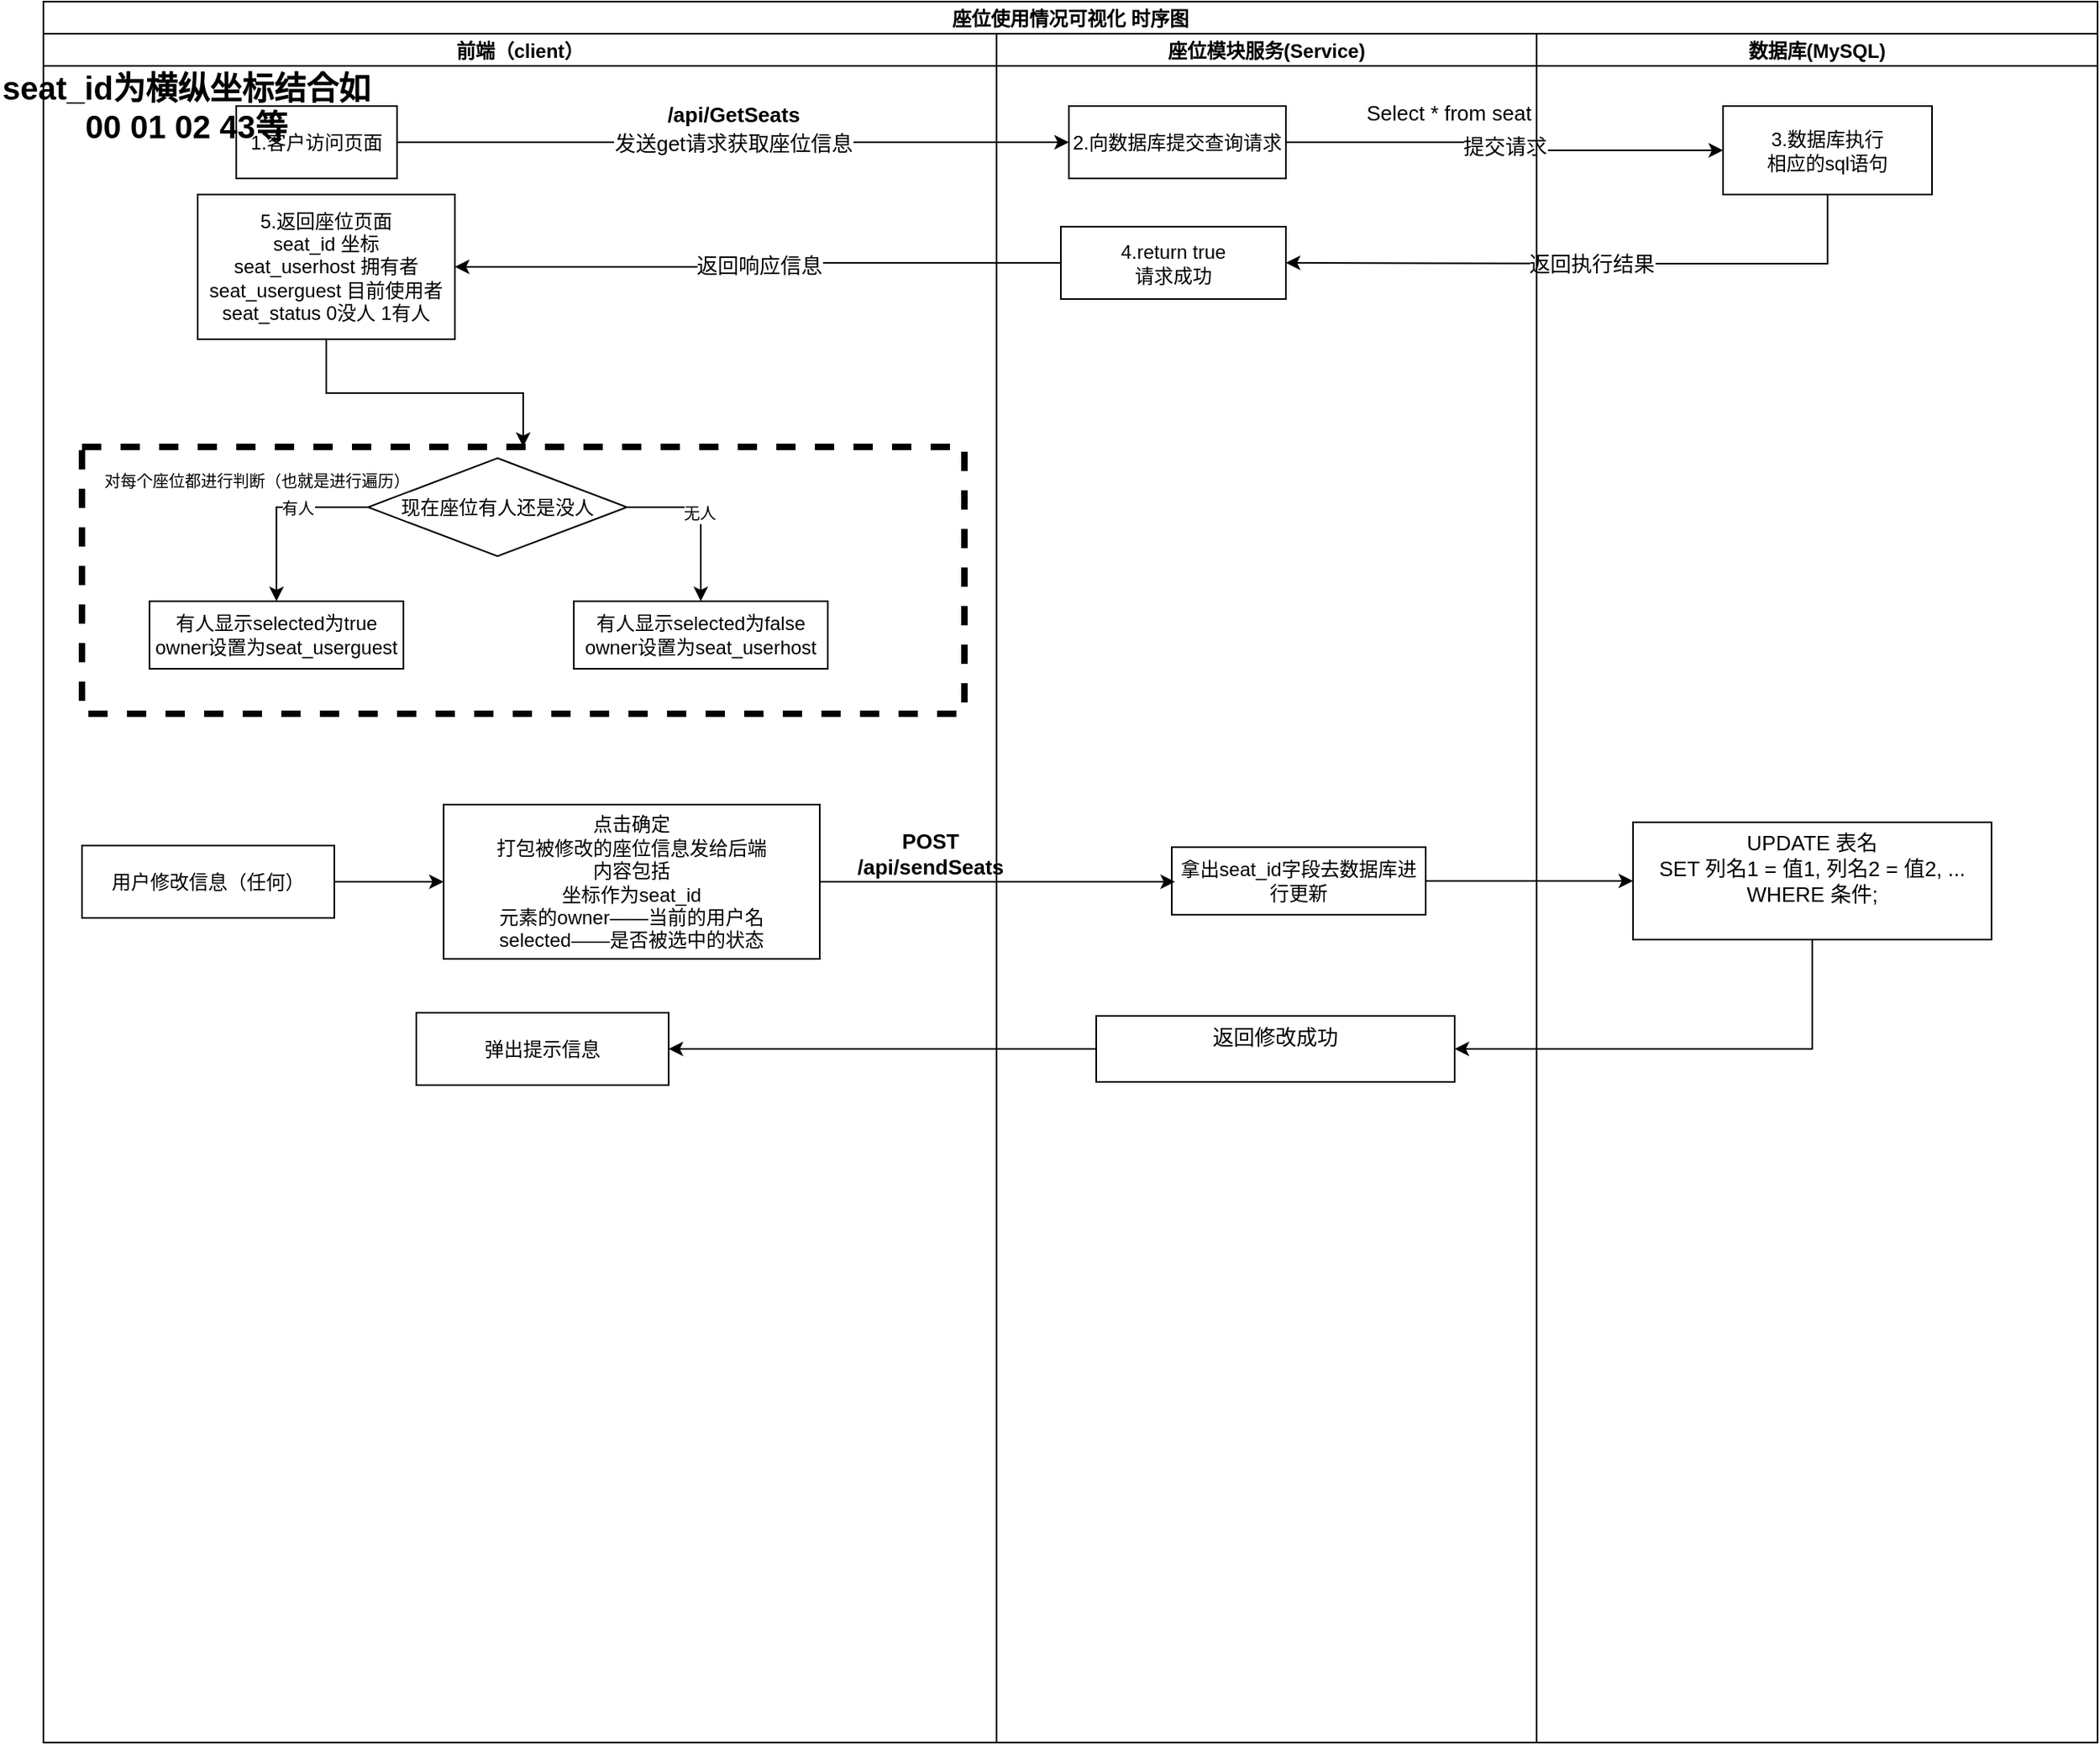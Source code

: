 <mxfile version="15.8.4" type="device" pages="3"><diagram id="prtHgNgQTEPvFCAcTncT" name="座位使用情况可视化"><mxGraphModel dx="1974" dy="1224" grid="0" gridSize="10" guides="1" tooltips="1" connect="1" arrows="1" fold="1" page="0" pageScale="1" pageWidth="827" pageHeight="1169" math="0" shadow="0"><root><mxCell id="0"/><mxCell id="1" parent="0"/><mxCell id="Lxk1IPuW394Er8YOrYIt-1" value="座位使用情况可视化 时序图" style="swimlane;childLayout=stackLayout;resizeParent=1;resizeParentMax=0;startSize=20;" parent="1" vertex="1"><mxGeometry x="10" y="70" width="1278" height="1083" as="geometry"/></mxCell><mxCell id="Lxk1IPuW394Er8YOrYIt-2" value="前端（client）" style="swimlane;startSize=20;" parent="Lxk1IPuW394Er8YOrYIt-1" vertex="1"><mxGeometry y="20" width="593" height="1063" as="geometry"/></mxCell><mxCell id="Lxk1IPuW394Er8YOrYIt-5" value="1.客户访问页面" style="rounded=0;whiteSpace=wrap;html=1;" parent="Lxk1IPuW394Er8YOrYIt-2" vertex="1"><mxGeometry x="120" y="45" width="100" height="45" as="geometry"/></mxCell><mxCell id="JnZabSUCHOi-VSOp7AF3-26" value="&lt;b&gt;/api/GetSeats&lt;/b&gt;" style="text;html=1;align=center;verticalAlign=middle;resizable=0;points=[];autosize=1;strokeColor=none;fillColor=none;fontSize=13;" parent="Lxk1IPuW394Er8YOrYIt-2" vertex="1"><mxGeometry x="383" y="40" width="92" height="20" as="geometry"/></mxCell><mxCell id="lq-frwVsRI02sA1uopoy-15" style="edgeStyle=orthogonalEdgeStyle;rounded=0;orthogonalLoop=1;jettySize=auto;html=1;exitX=0.5;exitY=1;exitDx=0;exitDy=0;fontSize=10;" parent="Lxk1IPuW394Er8YOrYIt-2" source="JnZabSUCHOi-VSOp7AF3-62" target="lq-frwVsRI02sA1uopoy-3" edge="1"><mxGeometry relative="1" as="geometry"/></mxCell><mxCell id="JnZabSUCHOi-VSOp7AF3-62" value="5.返回座位页面&lt;br&gt;seat_id 坐标&lt;br&gt;seat_userhost 拥有者&lt;br&gt;seat_userguest 目前使用者&lt;br&gt;seat_status 0没人 1有人" style="rounded=0;whiteSpace=wrap;html=1;" parent="Lxk1IPuW394Er8YOrYIt-2" vertex="1"><mxGeometry x="96" y="100" width="160" height="90" as="geometry"/></mxCell><mxCell id="lq-frwVsRI02sA1uopoy-3" value="" style="rounded=0;whiteSpace=wrap;html=1;dashed=1;strokeWidth=4;" parent="Lxk1IPuW394Er8YOrYIt-2" vertex="1"><mxGeometry x="24" y="257" width="549" height="166" as="geometry"/></mxCell><mxCell id="lq-frwVsRI02sA1uopoy-4" value="&lt;font style=&quot;font-size: 10px&quot;&gt;对每个座位都进行判断（也就是进行遍历）&lt;/font&gt;" style="text;html=1;strokeColor=none;fillColor=none;align=center;verticalAlign=middle;whiteSpace=wrap;rounded=0;dashed=1;fontSize=20;" parent="Lxk1IPuW394Er8YOrYIt-2" vertex="1"><mxGeometry x="29" y="259" width="208" height="30" as="geometry"/></mxCell><mxCell id="lq-frwVsRI02sA1uopoy-11" style="edgeStyle=orthogonalEdgeStyle;rounded=0;orthogonalLoop=1;jettySize=auto;html=1;exitX=0;exitY=0.5;exitDx=0;exitDy=0;fontSize=10;" parent="Lxk1IPuW394Er8YOrYIt-2" source="lq-frwVsRI02sA1uopoy-6" target="lq-frwVsRI02sA1uopoy-8" edge="1"><mxGeometry relative="1" as="geometry"/></mxCell><mxCell id="lq-frwVsRI02sA1uopoy-13" value="有人" style="edgeLabel;html=1;align=center;verticalAlign=middle;resizable=0;points=[];fontSize=10;" parent="lq-frwVsRI02sA1uopoy-11" vertex="1" connectable="0"><mxGeometry x="-0.238" relative="1" as="geometry"><mxPoint as="offset"/></mxGeometry></mxCell><mxCell id="lq-frwVsRI02sA1uopoy-12" style="edgeStyle=orthogonalEdgeStyle;rounded=0;orthogonalLoop=1;jettySize=auto;html=1;exitX=1;exitY=0.5;exitDx=0;exitDy=0;fontSize=10;" parent="Lxk1IPuW394Er8YOrYIt-2" source="lq-frwVsRI02sA1uopoy-6" target="lq-frwVsRI02sA1uopoy-9" edge="1"><mxGeometry relative="1" as="geometry"/></mxCell><mxCell id="lq-frwVsRI02sA1uopoy-14" value="无人" style="edgeLabel;html=1;align=center;verticalAlign=middle;resizable=0;points=[];fontSize=10;" parent="lq-frwVsRI02sA1uopoy-12" vertex="1" connectable="0"><mxGeometry x="-0.072" y="-1" relative="1" as="geometry"><mxPoint y="1" as="offset"/></mxGeometry></mxCell><mxCell id="lq-frwVsRI02sA1uopoy-6" value="&lt;font style=&quot;font-size: 12px;&quot;&gt;现在座位有人还是没人&lt;/font&gt;" style="rhombus;whiteSpace=wrap;html=1;fontSize=12;strokeWidth=1;" parent="Lxk1IPuW394Er8YOrYIt-2" vertex="1"><mxGeometry x="202" y="264" width="161" height="61" as="geometry"/></mxCell><mxCell id="lq-frwVsRI02sA1uopoy-8" value="有人显示selected为true&lt;br&gt;owner设置为seat_userguest" style="rounded=0;whiteSpace=wrap;html=1;" parent="Lxk1IPuW394Er8YOrYIt-2" vertex="1"><mxGeometry x="66" y="353" width="158" height="42" as="geometry"/></mxCell><mxCell id="lq-frwVsRI02sA1uopoy-9" value="有人显示selected为false&lt;br&gt;owner设置为seat_userhost" style="rounded=0;whiteSpace=wrap;html=1;" parent="Lxk1IPuW394Er8YOrYIt-2" vertex="1"><mxGeometry x="330" y="353" width="158" height="42" as="geometry"/></mxCell><mxCell id="lq-frwVsRI02sA1uopoy-18" style="edgeStyle=orthogonalEdgeStyle;rounded=0;orthogonalLoop=1;jettySize=auto;html=1;exitX=1;exitY=0.5;exitDx=0;exitDy=0;fontSize=10;" parent="Lxk1IPuW394Er8YOrYIt-2" source="lq-frwVsRI02sA1uopoy-16" target="lq-frwVsRI02sA1uopoy-17" edge="1"><mxGeometry relative="1" as="geometry"/></mxCell><mxCell id="lq-frwVsRI02sA1uopoy-16" value="用户修改信息（任何）" style="rounded=0;whiteSpace=wrap;html=1;" parent="Lxk1IPuW394Er8YOrYIt-2" vertex="1"><mxGeometry x="24" y="505" width="157" height="45" as="geometry"/></mxCell><mxCell id="lq-frwVsRI02sA1uopoy-17" value="点击确定&lt;br&gt;打包被修改的座位信息发给后端&lt;br&gt;内容包括&lt;br&gt;坐标作为seat_id&lt;br&gt;元素的owner——当前的用户名&lt;br&gt;selected——是否被选中的状态" style="rounded=0;whiteSpace=wrap;html=1;" parent="Lxk1IPuW394Er8YOrYIt-2" vertex="1"><mxGeometry x="249" y="479.5" width="234" height="96" as="geometry"/></mxCell><mxCell id="lq-frwVsRI02sA1uopoy-21" value="&lt;font style=&quot;font-size: 13px&quot;&gt;&lt;b&gt;POST&lt;br&gt;/api/sendSeats&lt;/b&gt;&lt;br&gt;&lt;/font&gt;" style="text;html=1;strokeColor=none;fillColor=none;align=center;verticalAlign=middle;whiteSpace=wrap;rounded=0;fontSize=10;" parent="Lxk1IPuW394Er8YOrYIt-2" vertex="1"><mxGeometry x="522" y="495" width="60" height="30" as="geometry"/></mxCell><mxCell id="lq-frwVsRI02sA1uopoy-30" value="弹出提示信息" style="rounded=0;whiteSpace=wrap;html=1;" parent="Lxk1IPuW394Er8YOrYIt-2" vertex="1"><mxGeometry x="232" y="609" width="157" height="45" as="geometry"/></mxCell><mxCell id="lq-frwVsRI02sA1uopoy-2" value="&lt;b&gt;&lt;font style=&quot;font-size: 20px&quot;&gt;seat_id为横纵坐标结合如00 01 02 43等&lt;/font&gt;&lt;/b&gt;" style="text;html=1;strokeColor=none;fillColor=none;align=center;verticalAlign=middle;whiteSpace=wrap;rounded=0;" parent="Lxk1IPuW394Er8YOrYIt-2" vertex="1"><mxGeometry x="-27" y="30" width="232" height="30" as="geometry"/></mxCell><mxCell id="Lxk1IPuW394Er8YOrYIt-3" value="&lt;font style=&quot;font-size: 13px&quot;&gt;发送get请求获取座位信息&lt;/font&gt;" style="edgeStyle=orthogonalEdgeStyle;rounded=0;orthogonalLoop=1;jettySize=auto;html=1;exitX=1;exitY=0.5;exitDx=0;exitDy=0;entryX=0;entryY=0.5;entryDx=0;entryDy=0;" parent="Lxk1IPuW394Er8YOrYIt-1" source="Lxk1IPuW394Er8YOrYIt-5" target="Lxk1IPuW394Er8YOrYIt-7" edge="1"><mxGeometry relative="1" as="geometry"/></mxCell><mxCell id="JnZabSUCHOi-VSOp7AF3-2" value="提交请求" style="edgeStyle=orthogonalEdgeStyle;rounded=0;orthogonalLoop=1;jettySize=auto;html=1;entryX=0;entryY=0.5;entryDx=0;entryDy=0;fontSize=13;" parent="Lxk1IPuW394Er8YOrYIt-1" source="Lxk1IPuW394Er8YOrYIt-7" target="JnZabSUCHOi-VSOp7AF3-1" edge="1"><mxGeometry relative="1" as="geometry"/></mxCell><mxCell id="JnZabSUCHOi-VSOp7AF3-28" value="返回执行结果" style="edgeStyle=orthogonalEdgeStyle;rounded=0;orthogonalLoop=1;jettySize=auto;html=1;entryX=1;entryY=0.5;entryDx=0;entryDy=0;fontSize=13;" parent="Lxk1IPuW394Er8YOrYIt-1" source="JnZabSUCHOi-VSOp7AF3-1" target="JnZabSUCHOi-VSOp7AF3-27" edge="1"><mxGeometry relative="1" as="geometry"><Array as="points"><mxPoint x="1004" y="163"/><mxPoint x="820" y="163"/></Array></mxGeometry></mxCell><mxCell id="JnZabSUCHOi-VSOp7AF3-30" value="返回响应信息" style="edgeStyle=orthogonalEdgeStyle;rounded=0;orthogonalLoop=1;jettySize=auto;html=1;entryX=1;entryY=0.5;entryDx=0;entryDy=0;fontSize=13;" parent="Lxk1IPuW394Er8YOrYIt-1" source="JnZabSUCHOi-VSOp7AF3-27" target="JnZabSUCHOi-VSOp7AF3-62" edge="1"><mxGeometry relative="1" as="geometry"><mxPoint x="230" y="168.75" as="targetPoint"/></mxGeometry></mxCell><mxCell id="Lxk1IPuW394Er8YOrYIt-15" value="座位模块服务(Service)" style="swimlane;startSize=20;" parent="Lxk1IPuW394Er8YOrYIt-1" vertex="1"><mxGeometry x="593" y="20" width="336" height="1063" as="geometry"/></mxCell><mxCell id="Lxk1IPuW394Er8YOrYIt-7" value="2.向数据库提交查询请求" style="rounded=0;whiteSpace=wrap;html=1;" parent="Lxk1IPuW394Er8YOrYIt-15" vertex="1"><mxGeometry x="45" y="45" width="135" height="45" as="geometry"/></mxCell><mxCell id="JnZabSUCHOi-VSOp7AF3-27" value="4.return true&lt;br&gt;请求成功" style="rounded=0;whiteSpace=wrap;html=1;" parent="Lxk1IPuW394Er8YOrYIt-15" vertex="1"><mxGeometry x="40" y="120" width="140" height="45" as="geometry"/></mxCell><mxCell id="JnZabSUCHOi-VSOp7AF3-50" value="Select * from seat" style="text;html=1;align=center;verticalAlign=middle;resizable=0;points=[];autosize=1;strokeColor=none;fillColor=none;fontSize=13;" parent="Lxk1IPuW394Er8YOrYIt-15" vertex="1"><mxGeometry x="224" y="39" width="113" height="20" as="geometry"/></mxCell><mxCell id="lq-frwVsRI02sA1uopoy-25" value="拿出seat_id字段去数据库进行更新" style="rounded=0;whiteSpace=wrap;html=1;" parent="Lxk1IPuW394Er8YOrYIt-15" vertex="1"><mxGeometry x="109" y="506" width="158" height="42" as="geometry"/></mxCell><mxCell id="lq-frwVsRI02sA1uopoy-31" value="&lt;div&gt;返回修改成功&lt;/div&gt;&lt;div&gt;&lt;br&gt;&lt;/div&gt;" style="rounded=0;whiteSpace=wrap;html=1;fontSize=13;strokeWidth=1;" parent="Lxk1IPuW394Er8YOrYIt-15" vertex="1"><mxGeometry x="62" y="611" width="223" height="41" as="geometry"/></mxCell><mxCell id="lq-frwVsRI02sA1uopoy-20" style="edgeStyle=orthogonalEdgeStyle;rounded=0;orthogonalLoop=1;jettySize=auto;html=1;exitX=1;exitY=0.5;exitDx=0;exitDy=0;entryX=0;entryY=0.5;entryDx=0;entryDy=0;fontSize=10;" parent="Lxk1IPuW394Er8YOrYIt-1" source="lq-frwVsRI02sA1uopoy-17" edge="1"><mxGeometry relative="1" as="geometry"><mxPoint x="704" y="547.5" as="targetPoint"/></mxGeometry></mxCell><mxCell id="Lxk1IPuW394Er8YOrYIt-19" value="数据库(MySQL)" style="swimlane;startSize=20;" parent="Lxk1IPuW394Er8YOrYIt-1" vertex="1"><mxGeometry x="929" y="20" width="349" height="1063" as="geometry"/></mxCell><mxCell id="JnZabSUCHOi-VSOp7AF3-1" value="3.数据库执行&lt;br&gt;相应的sql语句" style="rounded=0;whiteSpace=wrap;html=1;" parent="Lxk1IPuW394Er8YOrYIt-19" vertex="1"><mxGeometry x="116" y="45" width="130" height="55" as="geometry"/></mxCell><mxCell id="lq-frwVsRI02sA1uopoy-26" value="&lt;div&gt;UPDATE 表名&lt;/div&gt;&lt;div&gt;SET 列名1 = 值1, 列名2 = 值2, ...&lt;/div&gt;&lt;div&gt;WHERE 条件;&lt;/div&gt;&lt;div&gt;&lt;br&gt;&lt;/div&gt;" style="rounded=0;whiteSpace=wrap;html=1;fontSize=13;strokeWidth=1;" parent="Lxk1IPuW394Er8YOrYIt-19" vertex="1"><mxGeometry x="60" y="490.5" width="223" height="73" as="geometry"/></mxCell><mxCell id="lq-frwVsRI02sA1uopoy-29" style="edgeStyle=orthogonalEdgeStyle;rounded=0;orthogonalLoop=1;jettySize=auto;html=1;exitX=1;exitY=0.5;exitDx=0;exitDy=0;entryX=0;entryY=0.5;entryDx=0;entryDy=0;fontSize=13;" parent="Lxk1IPuW394Er8YOrYIt-1" source="lq-frwVsRI02sA1uopoy-25" target="lq-frwVsRI02sA1uopoy-26" edge="1"><mxGeometry relative="1" as="geometry"/></mxCell><mxCell id="lq-frwVsRI02sA1uopoy-32" style="edgeStyle=orthogonalEdgeStyle;rounded=0;orthogonalLoop=1;jettySize=auto;html=1;exitX=0.5;exitY=1;exitDx=0;exitDy=0;entryX=1;entryY=0.5;entryDx=0;entryDy=0;fontSize=13;" parent="Lxk1IPuW394Er8YOrYIt-1" source="lq-frwVsRI02sA1uopoy-26" target="lq-frwVsRI02sA1uopoy-31" edge="1"><mxGeometry relative="1" as="geometry"/></mxCell><mxCell id="lq-frwVsRI02sA1uopoy-33" style="edgeStyle=orthogonalEdgeStyle;rounded=0;orthogonalLoop=1;jettySize=auto;html=1;exitX=0;exitY=0.5;exitDx=0;exitDy=0;fontSize=13;" parent="Lxk1IPuW394Er8YOrYIt-1" source="lq-frwVsRI02sA1uopoy-31" target="lq-frwVsRI02sA1uopoy-30" edge="1"><mxGeometry relative="1" as="geometry"/></mxCell></root></mxGraphModel></diagram><diagram id="zvf_V9LpEJO3bM9gZ1Ei" name="吵闹程度可视化"><mxGraphModel dx="1422" dy="856" grid="1" gridSize="10" guides="1" tooltips="1" connect="1" arrows="1" fold="1" page="1" pageScale="1" pageWidth="827" pageHeight="1169" math="0" shadow="0"><root><mxCell id="7_1Yf_-tcWTFXGMBTOlj-0"/><mxCell id="7_1Yf_-tcWTFXGMBTOlj-1" parent="7_1Yf_-tcWTFXGMBTOlj-0"/></root></mxGraphModel></diagram><diagram id="K4zOcd0BZrFntYlwAPh0" name="空调温度可视化"><mxGraphModel dx="1422" dy="856" grid="1" gridSize="10" guides="1" tooltips="1" connect="1" arrows="1" fold="1" page="1" pageScale="1" pageWidth="827" pageHeight="1169" math="0" shadow="0"><root><mxCell id="RXmNckGUpzkK0Fo_I3o8-0"/><mxCell id="RXmNckGUpzkK0Fo_I3o8-1" parent="RXmNckGUpzkK0Fo_I3o8-0"/></root></mxGraphModel></diagram></mxfile>